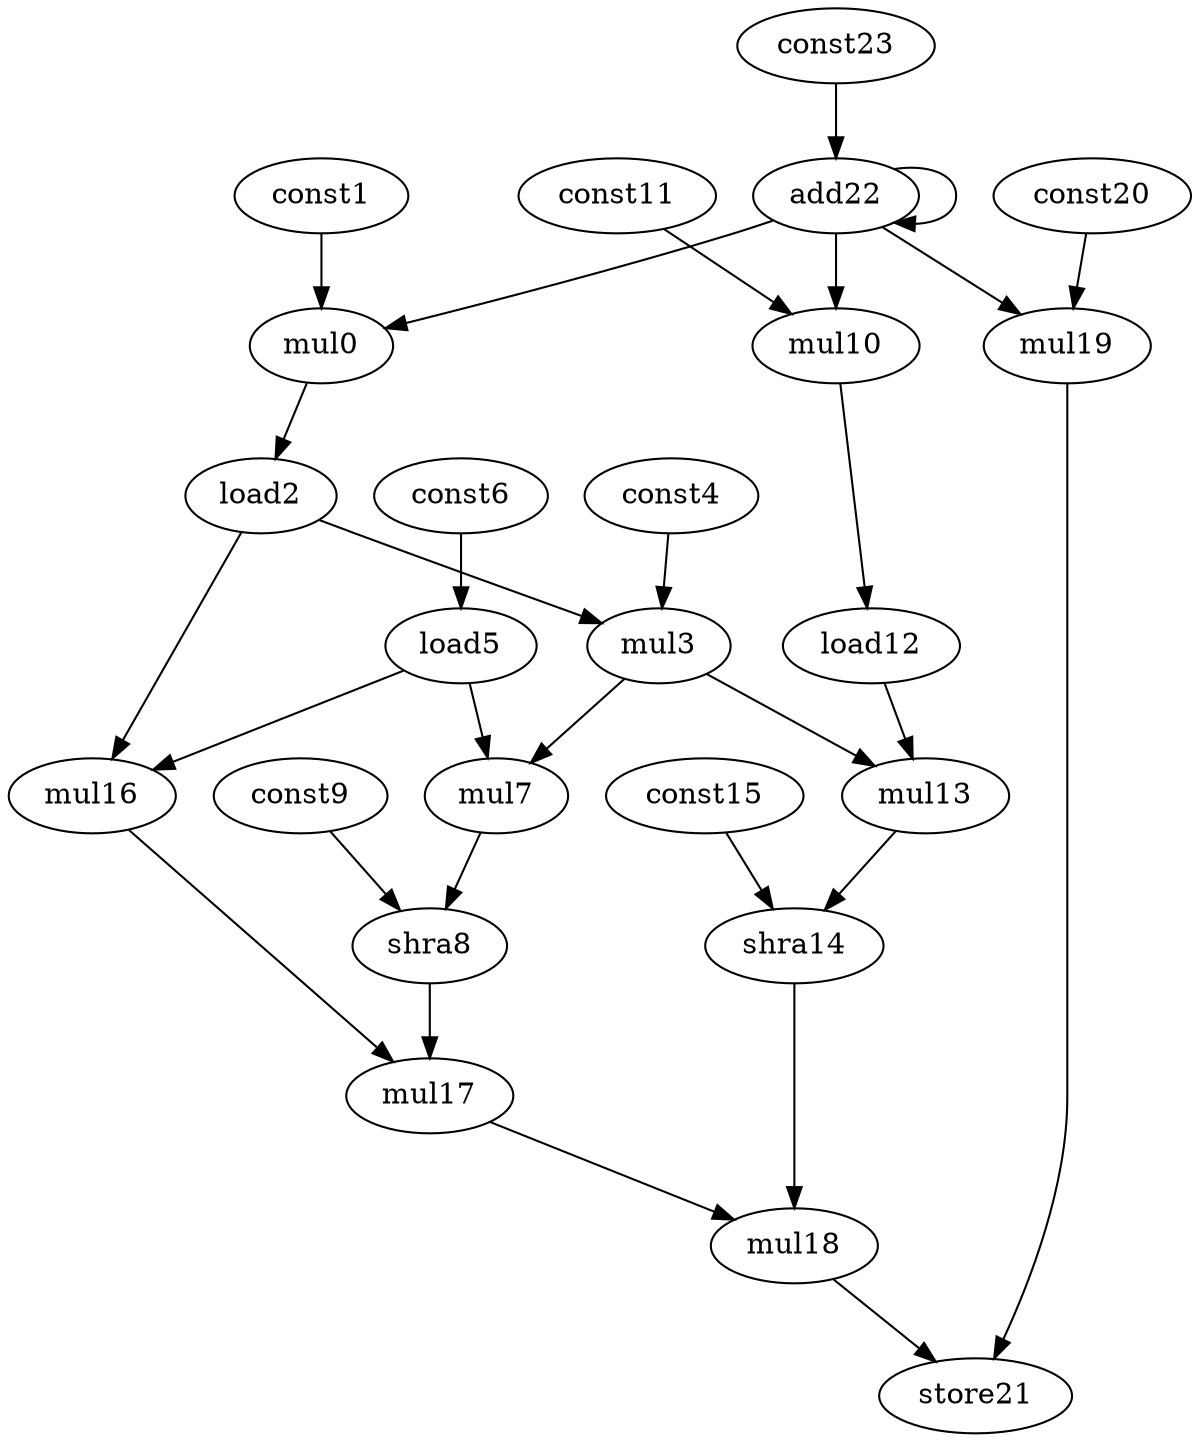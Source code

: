 digraph G {
mul0[opcode=mul];
const1[opcode=const];
load2[opcode=load];
mul3[opcode=mul];
const4[opcode=const];
load5[opcode=load];
const6[opcode=const];
mul7[opcode=mul];
shra8[opcode=shra];
const9[opcode=const];
mul10[opcode=mul];
const11[opcode=const];
load12[opcode=load];
mul13[opcode=mul];
shra14[opcode=shra];
const15[opcode=const];
mul16[opcode=mul];
mul17[opcode=mul];
mul18[opcode=mul];
mul19[opcode=mul];
const20[opcode=const];
store21[opcode=store];
add22[opcode=add];
const23[opcode=const];
load2->mul3[operand=0]; //load->mul
load2->mul16[operand=1]; //load->mul
mul3->mul7[operand=0]; //mul->mul
mul3->mul13[operand=0]; //mul->mul
load5->mul7[operand=1]; //load->mul
load5->mul16[operand=0]; //load->mul
mul7->shra8[operand=0]; //mul->ashr
shra8->mul17[operand=1]; //ashr->mul
load12->mul13[operand=1]; //load->mul
mul13->shra14[operand=0]; //mul->ashr
shra14->mul18[operand=1]; //ashr->mul
mul16->mul17[operand=0]; //mul->mul
mul17->mul18[operand=0]; //mul->mul
mul18->store21[operand=0]; //mul->store
add22->mul0[operand=1]; //add->gep_mul
add22->mul10[operand=1]; //add->gep_mul
add22->mul19[operand=1]; //add->gep_mul
add22->add22[operand=0]; //add->add
const1->mul0[operand=0]; //gep_const->gep_mul
mul0->load2[operand=0]; //gep_mul->load
const4->mul3[operand=1]; //const->mul
const6->load5[operand=0]; //const->load
const9->shra8[operand=1]; //const->ashr
const11->mul10[operand=0]; //gep_const->gep_mul
mul10->load12[operand=0]; //gep_mul->load
const15->shra14[operand=1]; //const->ashr
const20->mul19[operand=0]; //gep_const->gep_mul
mul19->store21[operand=1]; //gep_mul->store
const23->add22[operand=1]; //const->add
}
